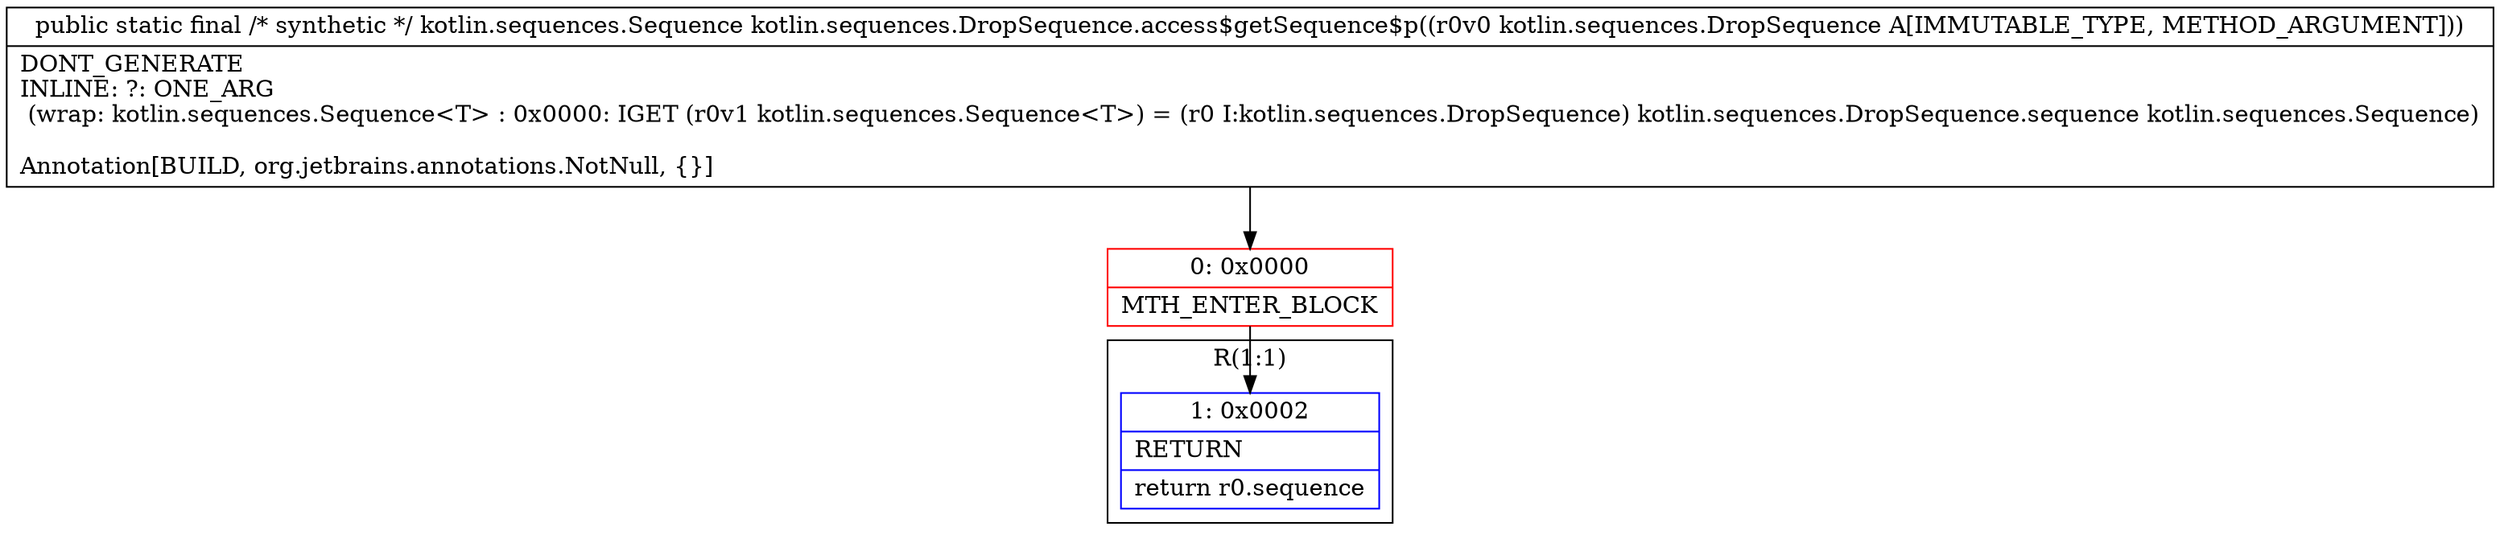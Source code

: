 digraph "CFG forkotlin.sequences.DropSequence.access$getSequence$p(Lkotlin\/sequences\/DropSequence;)Lkotlin\/sequences\/Sequence;" {
subgraph cluster_Region_1457114329 {
label = "R(1:1)";
node [shape=record,color=blue];
Node_1 [shape=record,label="{1\:\ 0x0002|RETURN\l|return r0.sequence\l}"];
}
Node_0 [shape=record,color=red,label="{0\:\ 0x0000|MTH_ENTER_BLOCK\l}"];
MethodNode[shape=record,label="{public static final \/* synthetic *\/ kotlin.sequences.Sequence kotlin.sequences.DropSequence.access$getSequence$p((r0v0 kotlin.sequences.DropSequence A[IMMUTABLE_TYPE, METHOD_ARGUMENT]))  | DONT_GENERATE\lINLINE: ?: ONE_ARG  \l  (wrap: kotlin.sequences.Sequence\<T\> : 0x0000: IGET  (r0v1 kotlin.sequences.Sequence\<T\>) = (r0 I:kotlin.sequences.DropSequence) kotlin.sequences.DropSequence.sequence kotlin.sequences.Sequence)\l\lAnnotation[BUILD, org.jetbrains.annotations.NotNull, \{\}]\l}"];
MethodNode -> Node_0;
Node_0 -> Node_1;
}

